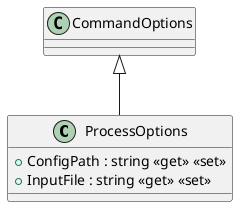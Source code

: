 @startuml
class ProcessOptions {
    + ConfigPath : string <<get>> <<set>>
    + InputFile : string <<get>> <<set>>
}
CommandOptions <|-- ProcessOptions
@enduml
